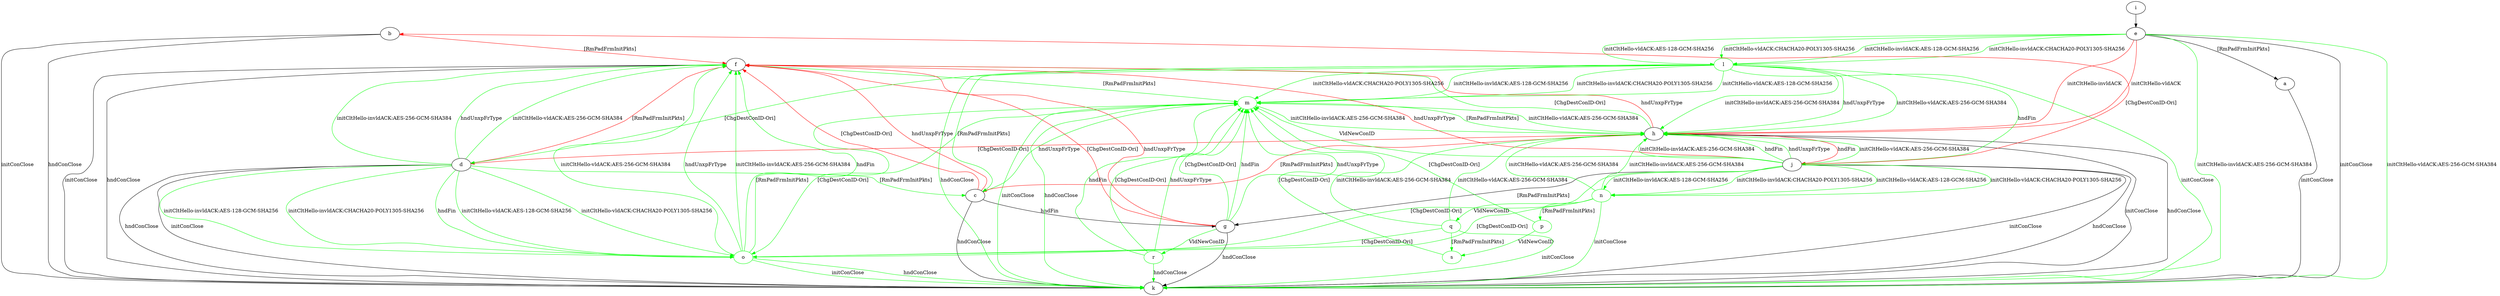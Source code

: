 digraph "" {
	a -> k	[key=0,
		label="initConClose "];
	b -> f	[key=0,
		color=red,
		label="[RmPadFrmInitPkts] "];
	b -> k	[key=0,
		label="initConClose "];
	b -> k	[key=1,
		label="hndConClose "];
	c -> f	[key=0,
		color=red,
		label="hndUnxpFrType "];
	c -> f	[key=1,
		color=red,
		label="[ChgDestConID-Ori] "];
	c -> g	[key=0,
		label="hndFin "];
	c -> k	[key=0,
		label="hndConClose "];
	m	[color=green];
	c -> m	[key=0,
		color=green,
		label="hndUnxpFrType "];
	d -> c	[key=0,
		color=green,
		label="[RmPadFrmInitPkts] "];
	d -> f	[key=0,
		color=green,
		label="initCltHello-vldACK:AES-256-GCM-SHA384 "];
	d -> f	[key=1,
		color=green,
		label="initCltHello-invldACK:AES-256-GCM-SHA384 "];
	d -> f	[key=2,
		color=green,
		label="hndUnxpFrType "];
	d -> f	[key=3,
		color=red,
		label="[RmPadFrmInitPkts] "];
	d -> k	[key=0,
		label="initConClose "];
	d -> k	[key=1,
		label="hndConClose "];
	o	[color=green];
	d -> o	[key=0,
		color=green,
		label="initCltHello-vldACK:AES-128-GCM-SHA256 "];
	d -> o	[key=1,
		color=green,
		label="initCltHello-vldACK:CHACHA20-POLY1305-SHA256 "];
	d -> o	[key=2,
		color=green,
		label="initCltHello-invldACK:AES-128-GCM-SHA256 "];
	d -> o	[key=3,
		color=green,
		label="initCltHello-invldACK:CHACHA20-POLY1305-SHA256 "];
	d -> o	[key=4,
		color=green,
		label="hndFin "];
	e -> a	[key=0,
		label="[RmPadFrmInitPkts] "];
	e -> h	[key=0,
		color=red,
		label="initCltHello-vldACK "];
	e -> h	[key=1,
		color=red,
		label="initCltHello-invldACK "];
	e -> k	[key=0,
		label="initConClose "];
	e -> k	[key=1,
		color=green,
		label="initCltHello-vldACK:AES-256-GCM-SHA384 "];
	e -> k	[key=2,
		color=green,
		label="initCltHello-invldACK:AES-256-GCM-SHA384 "];
	l	[color=green];
	e -> l	[key=0,
		color=green,
		label="initCltHello-vldACK:AES-128-GCM-SHA256 "];
	e -> l	[key=1,
		color=green,
		label="initCltHello-vldACK:CHACHA20-POLY1305-SHA256 "];
	e -> l	[key=2,
		color=green,
		label="initCltHello-invldACK:AES-128-GCM-SHA256 "];
	e -> l	[key=3,
		color=green,
		label="initCltHello-invldACK:CHACHA20-POLY1305-SHA256 "];
	f -> k	[key=0,
		label="initConClose "];
	f -> k	[key=1,
		label="hndConClose "];
	f -> m	[key=0,
		color=green,
		label="[RmPadFrmInitPkts] "];
	g -> f	[key=0,
		color=red,
		label="hndUnxpFrType "];
	g -> f	[key=1,
		color=red,
		label="[ChgDestConID-Ori] "];
	g -> k	[key=0,
		label="hndConClose "];
	g -> m	[key=0,
		color=green,
		label="hndFin "];
	g -> m	[key=1,
		color=green,
		label="hndUnxpFrType "];
	g -> m	[key=2,
		color=green,
		label="[ChgDestConID-Ori] "];
	r	[color=green];
	g -> r	[key=0,
		color=green,
		label="VldNewConID "];
	h -> c	[key=0,
		color=red,
		label="[RmPadFrmInitPkts] "];
	h -> d	[key=0,
		color=red,
		label="[ChgDestConID-Ori] "];
	h -> f	[key=0,
		color=green,
		label="[ChgDestConID-Ori] "];
	h -> f	[key=1,
		color=red,
		label="hndUnxpFrType "];
	h -> j	[key=0,
		color=red,
		label="hndFin "];
	h -> k	[key=0,
		label="initConClose "];
	h -> k	[key=1,
		label="hndConClose "];
	h -> m	[key=0,
		color=green,
		label="[RmPadFrmInitPkts] "];
	i -> e	[key=0];
	j -> b	[key=0,
		color=red,
		label="[ChgDestConID-Ori] "];
	j -> f	[key=0,
		color=red,
		label="hndUnxpFrType "];
	j -> g	[key=0,
		label="[RmPadFrmInitPkts] "];
	j -> h	[key=0,
		color=green,
		label="initCltHello-vldACK:AES-256-GCM-SHA384 "];
	j -> h	[key=1,
		color=green,
		label="initCltHello-invldACK:AES-256-GCM-SHA384 "];
	j -> h	[key=2,
		color=green,
		label="hndFin "];
	j -> h	[key=3,
		color=green,
		label="hndUnxpFrType "];
	j -> k	[key=0,
		label="initConClose "];
	j -> k	[key=1,
		label="hndConClose "];
	j -> m	[key=0,
		color=green,
		label="VldNewConID "];
	n	[color=green];
	j -> n	[key=0,
		color=green,
		label="initCltHello-vldACK:AES-128-GCM-SHA256 "];
	j -> n	[key=1,
		color=green,
		label="initCltHello-vldACK:CHACHA20-POLY1305-SHA256 "];
	j -> n	[key=2,
		color=green,
		label="initCltHello-invldACK:AES-128-GCM-SHA256 "];
	j -> n	[key=3,
		color=green,
		label="initCltHello-invldACK:CHACHA20-POLY1305-SHA256 "];
	j -> o	[key=0,
		color=green,
		label="[ChgDestConID-Ori] "];
	l -> c	[key=0,
		color=green,
		label="[RmPadFrmInitPkts] "];
	l -> d	[key=0,
		color=green,
		label="[ChgDestConID-Ori] "];
	l -> h	[key=0,
		color=green,
		label="initCltHello-vldACK:AES-256-GCM-SHA384 "];
	l -> h	[key=1,
		color=green,
		label="initCltHello-invldACK:AES-256-GCM-SHA384 "];
	l -> h	[key=2,
		color=green,
		label="hndUnxpFrType "];
	l -> j	[key=0,
		color=green,
		label="hndFin "];
	l -> k	[key=0,
		color=green,
		label="initConClose "];
	l -> k	[key=1,
		color=green,
		label="hndConClose "];
	l -> m	[key=0,
		color=green,
		label="initCltHello-vldACK:AES-128-GCM-SHA256 "];
	l -> m	[key=1,
		color=green,
		label="initCltHello-vldACK:CHACHA20-POLY1305-SHA256 "];
	l -> m	[key=2,
		color=green,
		label="initCltHello-invldACK:AES-128-GCM-SHA256 "];
	l -> m	[key=3,
		color=green,
		label="initCltHello-invldACK:CHACHA20-POLY1305-SHA256 "];
	m -> h	[key=0,
		color=green,
		label="initCltHello-vldACK:AES-256-GCM-SHA384 "];
	m -> h	[key=1,
		color=green,
		label="initCltHello-invldACK:AES-256-GCM-SHA384 "];
	m -> k	[key=0,
		color=green,
		label="initConClose "];
	m -> k	[key=1,
		color=green,
		label="hndConClose "];
	m -> o	[key=0,
		color=green,
		label="[ChgDestConID-Ori] "];
	n -> h	[key=0,
		color=green,
		label="initCltHello-vldACK:AES-256-GCM-SHA384 "];
	n -> h	[key=1,
		color=green,
		label="initCltHello-invldACK:AES-256-GCM-SHA384 "];
	n -> k	[key=0,
		color=green,
		label="initConClose "];
	n -> o	[key=0,
		color=green,
		label="[ChgDestConID-Ori] "];
	p	[color=green];
	n -> p	[key=0,
		color=green,
		label="[RmPadFrmInitPkts] "];
	q	[color=green];
	n -> q	[key=0,
		color=green,
		label="VldNewConID "];
	o -> f	[key=0,
		color=green,
		label="initCltHello-vldACK:AES-256-GCM-SHA384 "];
	o -> f	[key=1,
		color=green,
		label="initCltHello-invldACK:AES-256-GCM-SHA384 "];
	o -> f	[key=2,
		color=green,
		label="hndFin "];
	o -> f	[key=3,
		color=green,
		label="hndUnxpFrType "];
	o -> k	[key=0,
		color=green,
		label="initConClose "];
	o -> k	[key=1,
		color=green,
		label="hndConClose "];
	o -> m	[key=0,
		color=green,
		label="[RmPadFrmInitPkts] "];
	p -> m	[key=0,
		color=green,
		label="[ChgDestConID-Ori] "];
	s	[color=green];
	p -> s	[key=0,
		color=green,
		label="VldNewConID "];
	q -> h	[key=0,
		color=green,
		label="initCltHello-vldACK:AES-256-GCM-SHA384 "];
	q -> h	[key=1,
		color=green,
		label="initCltHello-invldACK:AES-256-GCM-SHA384 "];
	q -> k	[key=0,
		color=green,
		label="initConClose "];
	q -> o	[key=0,
		color=green,
		label="[ChgDestConID-Ori] "];
	q -> s	[key=0,
		color=green,
		label="[RmPadFrmInitPkts] "];
	r -> k	[key=0,
		color=green,
		label="hndConClose "];
	r -> m	[key=0,
		color=green,
		label="hndFin "];
	r -> m	[key=1,
		color=green,
		label="hndUnxpFrType "];
	r -> m	[key=2,
		color=green,
		label="[ChgDestConID-Ori] "];
	s -> m	[key=0,
		color=green,
		label="[ChgDestConID-Ori] "];
}
